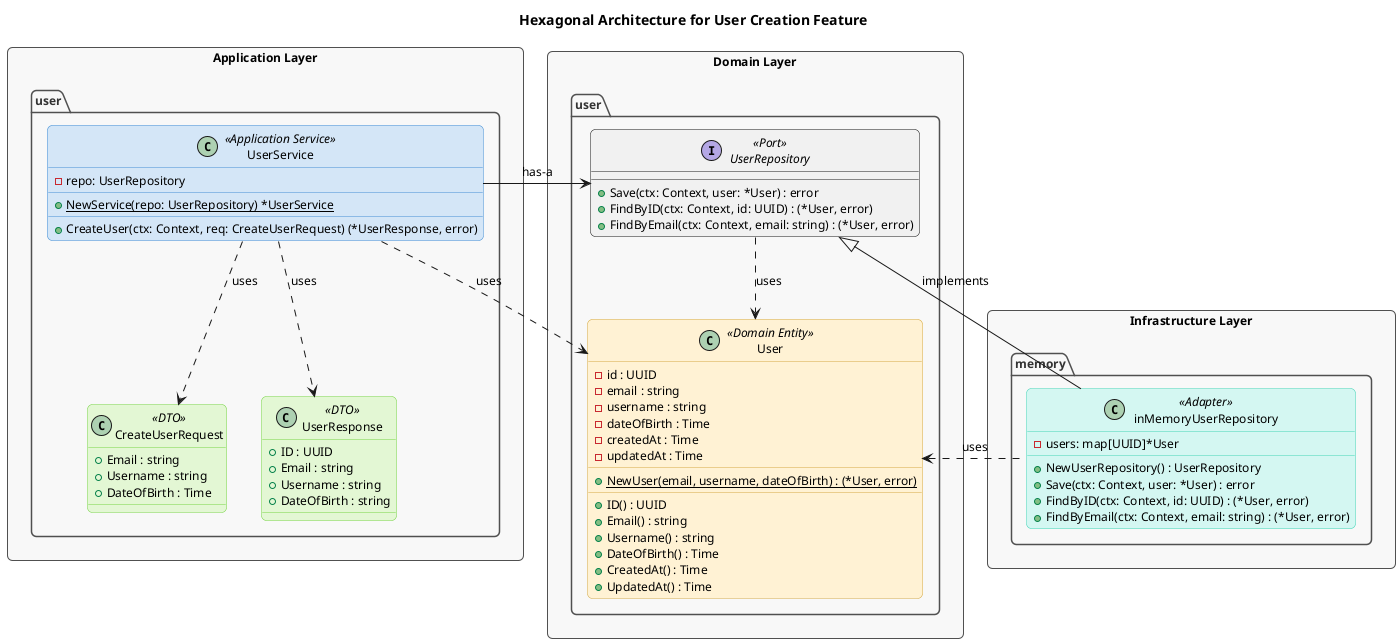 @startuml
' =====================================================================
' ==                       STYLING & THEME                           ==
' =====================================================================

skinparam {
    shadowing false
    RoundCorner 10
    DefaultFontName "Segoe UI, Helvetica" ' A clean, standard font
    DefaultFontSize 12

    package {
        BorderColor #505050
        BackgroundColor #F8F8F8
        FontColor #333333
        stereotypeFontColor #333333
    }
}

skinparam class {
    BackgroundColor<<Domain Entity>> #FFF2D4
    BorderColor<<Domain Entity>> #D4A945

    BackgroundColor<<Application Service>> #D4E6F7
    BorderColor<<Application Service>> #458FD4

    BackgroundColor<<DTO>> #E3F7D4
    BorderColor<<DTO>> #77D445

    BackgroundColor<<Adapter>> #D4F7F2
    BorderColor<<Adapter>> #45D4B7
}
skinparam interface {
    BackgroundColor<<Port>> #F7E3D4
    BorderColor<<Port>> #D47745
}


' =====================================================================
' ==              DIAGRAM DEFINITION & LAYOUT CONTROL                ==
' =====================================================================

package "Domain Layer" as Domain <<Rectangle>> {
    package "user" {
        class User <<Domain Entity>> {
        	- id : UUID
        	- email : string
        	- username : string
        	- dateOfBirth : Time
        	- createdAt : Time
        	- updatedAt : Time
        	__
        	{static} + NewUser(email, username, dateOfBirth) : (*User, error)
        	__
        	+ ID() : UUID
        	+ Email() : string
        	+ Username() : string
        	+ DateOfBirth() : Time
        	+ CreatedAt() : Time
        	+ UpdatedAt() : Time
        }

        interface UserRepository <<Port>> {
            + Save(ctx: Context, user: *User) : error
            + FindByID(ctx: Context, id: UUID) : (*User, error)
            + FindByEmail(ctx: Context, email: string) : (*User, error)
        }
        
        UserRepository ..> User : "uses"
    }
}

package "Application Layer" as App <<Rectangle>> {
    package "user" {
        class UserService <<Application Service>> {
            - repo: UserRepository
            __
            {static} + NewService(repo: UserRepository) *UserService
            __
            + CreateUser(ctx: Context, req: CreateUserRequest) (*UserResponse, error)
        }

        class CreateUserRequest <<DTO>> {
            + Email : string
            + Username : string
            + DateOfBirth : Time
        }

        class UserResponse <<DTO>> {
            + ID : UUID
            + Email : string
            + Username : string
            + DateOfBirth : string
        }
    }

    UserService ..> CreateUserRequest : "uses"
    UserService ..> UserResponse : "uses"
}

package "Infrastructure Layer" as Infra <<Rectangle>> {
    package "memory" {
        class inMemoryUserRepository <<Adapter>> {
            - users: map[UUID]*User
            __
            + NewUserRepository() : UserRepository
            + Save(ctx: Context, user: *User) : error
            + FindByID(ctx: Context, id: UUID) : (*User, error)
            + FindByEmail(ctx: Context, email: string) : (*User, error)
        }
    }
}

' =====================================================================
' ==                   RELATIONSHIPS (with direction)                ==
' =====================================================================

' --- Application Layer Dependencies ---
UserService -right-> UserRepository : "has-a"
UserService .right.> User : "uses"

' --- Infrastructure Layer Dependencies ---
inMemoryUserRepository -left-|> UserRepository : "implements"
inMemoryUserRepository .left.> User : "uses"

' --- Add a title to provide overall context ---
title Hexagonal Architecture for User Creation Feature

@enduml
